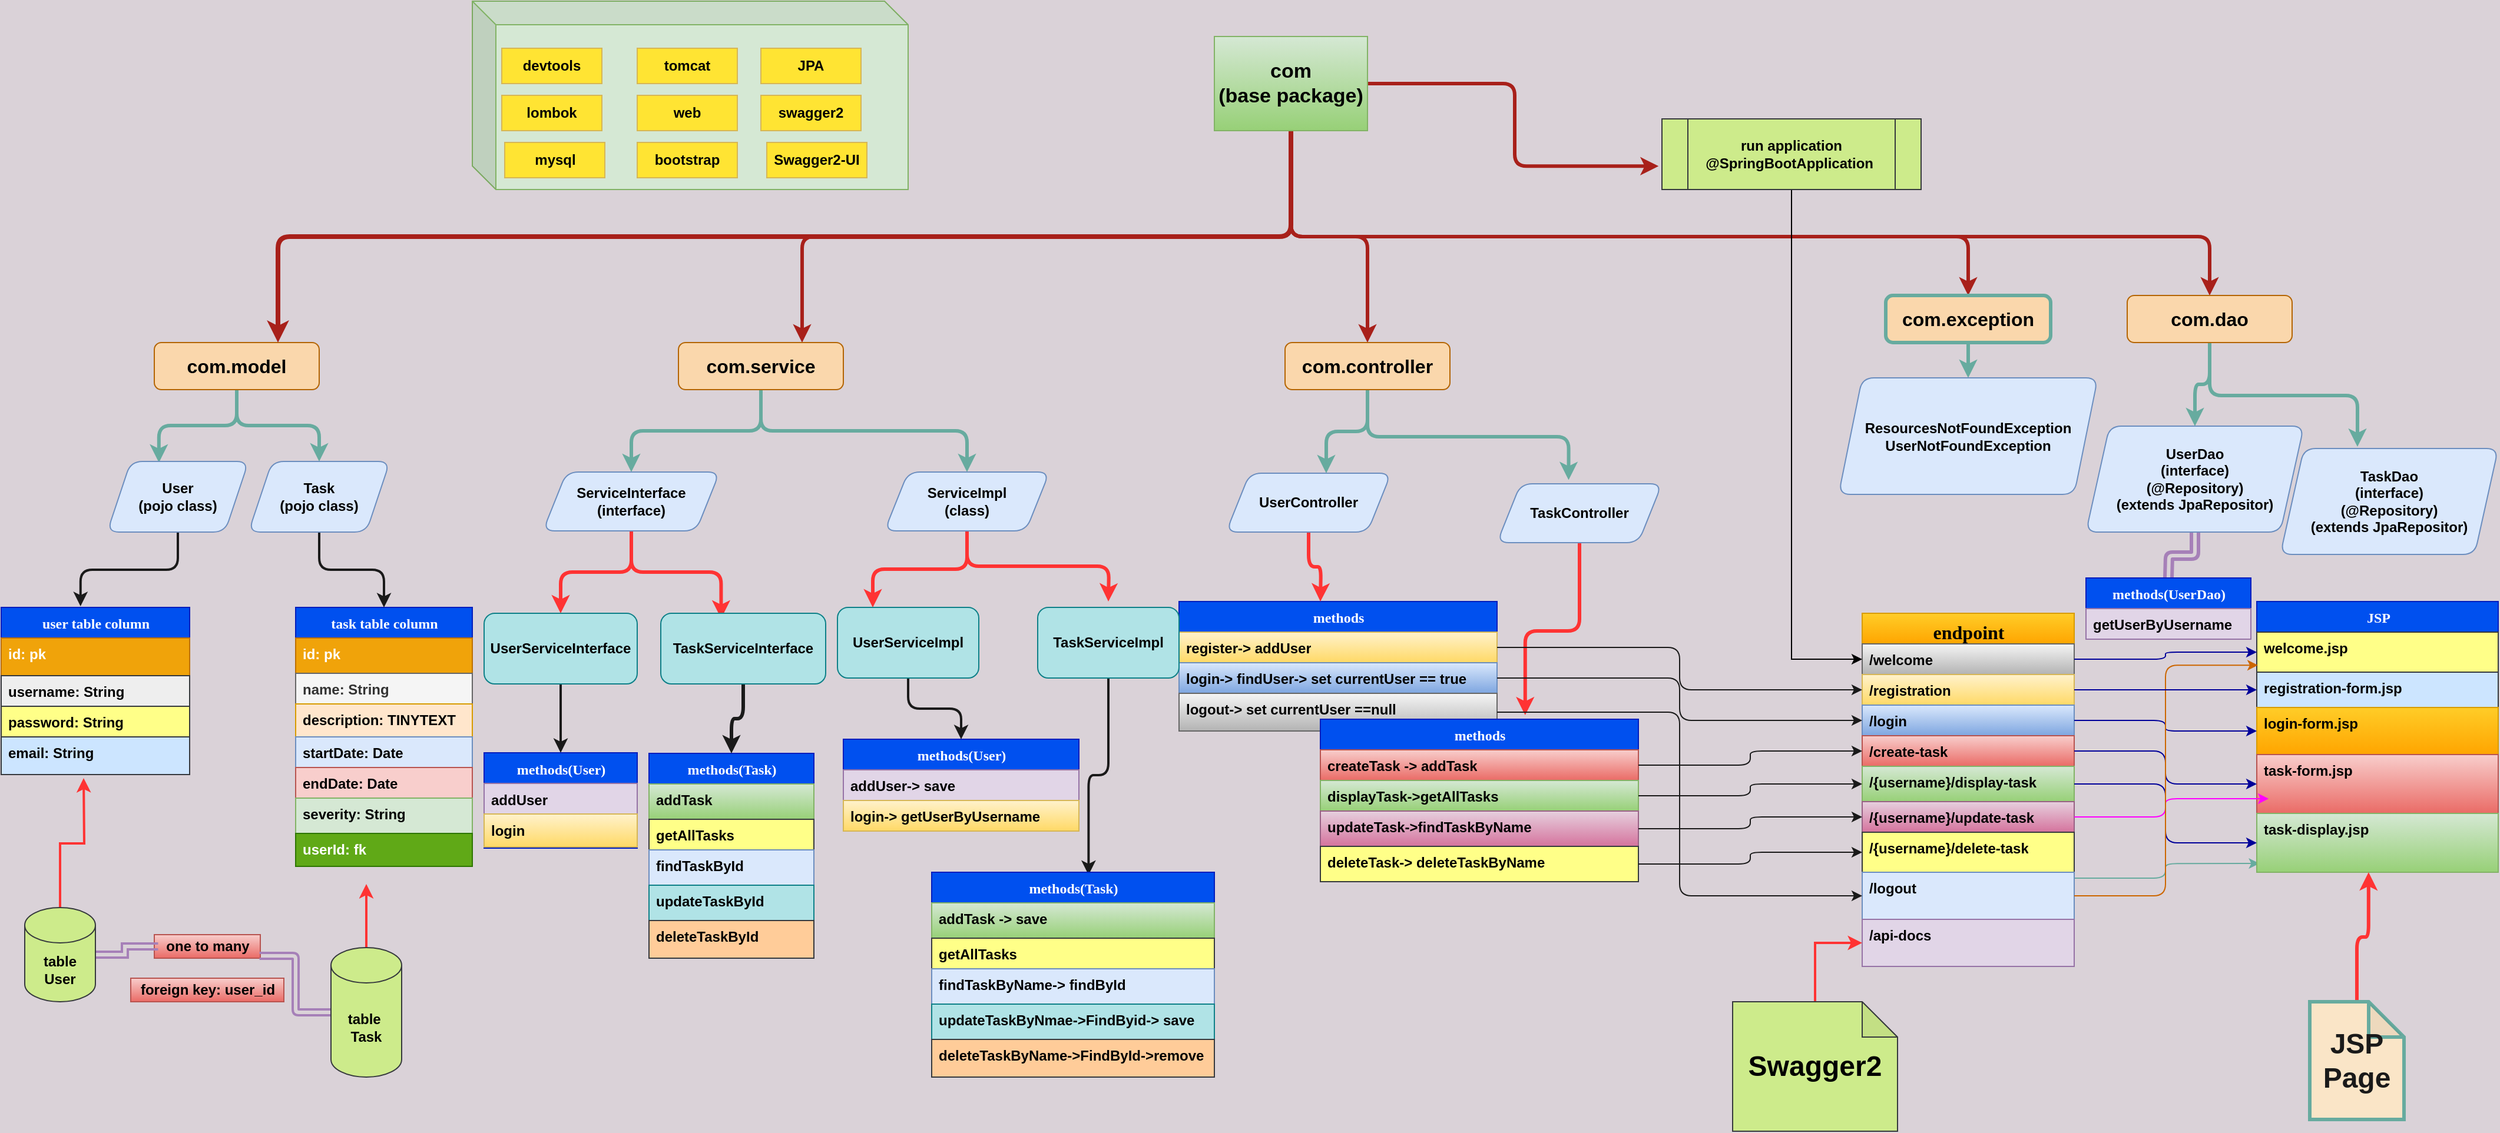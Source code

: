 <mxfile version="14.2.2" type="github">
  <diagram name="Page-1" id="9f46799a-70d6-7492-0946-bef42562c5a5">
    <mxGraphModel dx="2575" dy="1606" grid="1" gridSize="10" guides="1" tooltips="1" connect="1" arrows="1" fold="1" page="1" pageScale="1" pageWidth="1100" pageHeight="850" background="#DAD2D8" math="0" shadow="0">
      <root>
        <mxCell id="0" />
        <mxCell id="1" parent="0" />
        <mxCell id="4KCaEJAsy-zKywp0iypv-229" style="edgeStyle=orthogonalEdgeStyle;curved=0;rounded=1;sketch=0;orthogonalLoop=1;jettySize=auto;html=1;exitX=1;exitY=0.75;exitDx=0;exitDy=0;entryX=0.011;entryY=0.851;entryDx=0;entryDy=0;entryPerimeter=0;strokeWidth=1;fillColor=#FAE5C7;fontColor=#1A1A1A;strokeColor=#67AB9F;fontStyle=1" parent="1" source="78961159f06e98e8-30" target="4KCaEJAsy-zKywp0iypv-203" edge="1">
          <mxGeometry relative="1" as="geometry" />
        </mxCell>
        <mxCell id="78961159f06e98e8-30" value="&lt;font style=&quot;font-size: 16px&quot;&gt;endpoint&lt;/font&gt;" style="swimlane;html=1;fontStyle=1;align=center;verticalAlign=top;childLayout=stackLayout;horizontal=1;startSize=26;horizontalStack=0;resizeParent=1;resizeLast=0;collapsible=1;marginBottom=0;swimlaneFillColor=#ffffff;rounded=0;shadow=0;comic=0;labelBackgroundColor=none;strokeWidth=1;fillColor=#ffcd28;fontFamily=Verdana;fontSize=12;strokeColor=#d79b00;gradientColor=#ffa500;" parent="1" vertex="1">
          <mxGeometry x="1200" y="-90" width="180" height="300" as="geometry">
            <mxRectangle x="100" y="140" width="70" height="26" as="alternateBounds" />
          </mxGeometry>
        </mxCell>
        <mxCell id="78961159f06e98e8-32" value="/welcome" style="text;html=1;strokeColor=#666666;fillColor=#f5f5f5;align=left;verticalAlign=top;spacingLeft=4;spacingRight=4;whiteSpace=wrap;overflow=hidden;rotatable=0;points=[[0,0.5],[1,0.5]];portConstraint=eastwest;gradientColor=#b3b3b3;fontStyle=1" parent="78961159f06e98e8-30" vertex="1">
          <mxGeometry y="26" width="180" height="26" as="geometry" />
        </mxCell>
        <mxCell id="78961159f06e98e8-31" value="/registration" style="text;html=1;strokeColor=#d6b656;fillColor=#fff2cc;align=left;verticalAlign=top;spacingLeft=4;spacingRight=4;whiteSpace=wrap;overflow=hidden;rotatable=0;points=[[0,0.5],[1,0.5]];portConstraint=eastwest;gradientColor=#ffd966;fontStyle=1" parent="78961159f06e98e8-30" vertex="1">
          <mxGeometry y="52" width="180" height="26" as="geometry" />
        </mxCell>
        <mxCell id="78961159f06e98e8-33" value="/login" style="text;html=1;strokeColor=#6c8ebf;fillColor=#dae8fc;align=left;verticalAlign=top;spacingLeft=4;spacingRight=4;whiteSpace=wrap;overflow=hidden;rotatable=0;points=[[0,0.5],[1,0.5]];portConstraint=eastwest;gradientColor=#7ea6e0;fontStyle=1" parent="78961159f06e98e8-30" vertex="1">
          <mxGeometry y="78" width="180" height="26" as="geometry" />
        </mxCell>
        <mxCell id="78961159f06e98e8-34" value="/create-task" style="text;html=1;strokeColor=#b85450;fillColor=#f8cecc;align=left;verticalAlign=top;spacingLeft=4;spacingRight=4;whiteSpace=wrap;overflow=hidden;rotatable=0;points=[[0,0.5],[1,0.5]];portConstraint=eastwest;gradientColor=#ea6b66;fontStyle=1" parent="78961159f06e98e8-30" vertex="1">
          <mxGeometry y="104" width="180" height="26" as="geometry" />
        </mxCell>
        <mxCell id="78961159f06e98e8-36" value="/{username}/display-task" style="text;html=1;strokeColor=#82b366;fillColor=#d5e8d4;align=left;verticalAlign=top;spacingLeft=4;spacingRight=4;whiteSpace=wrap;overflow=hidden;rotatable=0;points=[[0,0.5],[1,0.5]];portConstraint=eastwest;gradientColor=#97d077;fontStyle=1" parent="78961159f06e98e8-30" vertex="1">
          <mxGeometry y="130" width="180" height="30" as="geometry" />
        </mxCell>
        <mxCell id="78961159f06e98e8-37" value="/{username}/update-task" style="text;html=1;strokeColor=#996185;fillColor=#e6d0de;align=left;verticalAlign=top;spacingLeft=4;spacingRight=4;whiteSpace=wrap;overflow=hidden;rotatable=0;points=[[0,0.5],[1,0.5]];portConstraint=eastwest;gradientColor=#d5739d;fontStyle=1" parent="78961159f06e98e8-30" vertex="1">
          <mxGeometry y="160" width="180" height="26" as="geometry" />
        </mxCell>
        <mxCell id="78961159f06e98e8-39" value="/{username}/delete-task" style="text;html=1;strokeColor=#36393d;fillColor=#ffff88;align=left;verticalAlign=top;spacingLeft=4;spacingRight=4;whiteSpace=wrap;overflow=hidden;rotatable=0;points=[[0,0.5],[1,0.5]];portConstraint=eastwest;fontStyle=1" parent="78961159f06e98e8-30" vertex="1">
          <mxGeometry y="186" width="180" height="34" as="geometry" />
        </mxCell>
        <mxCell id="4KCaEJAsy-zKywp0iypv-210" value="/logout" style="text;html=1;strokeColor=#6c8ebf;fillColor=#dae8fc;align=left;verticalAlign=top;spacingLeft=4;spacingRight=4;whiteSpace=wrap;overflow=hidden;rotatable=0;points=[[0,0.5],[1,0.5]];portConstraint=eastwest;fontStyle=1" parent="78961159f06e98e8-30" vertex="1">
          <mxGeometry y="220" width="180" height="40" as="geometry" />
        </mxCell>
        <mxCell id="xAUAGSdDY4ZzlaSWscVv-3" value="/api-docs" style="text;html=1;strokeColor=#9673a6;fillColor=#e1d5e7;align=left;verticalAlign=top;spacingLeft=4;spacingRight=4;whiteSpace=wrap;overflow=hidden;rotatable=0;points=[[0,0.5],[1,0.5]];portConstraint=eastwest;fontStyle=1" vertex="1" parent="78961159f06e98e8-30">
          <mxGeometry y="260" width="180" height="40" as="geometry" />
        </mxCell>
        <mxCell id="78961159f06e98e8-69" value="user table column" style="swimlane;html=1;fontStyle=1;align=center;verticalAlign=top;childLayout=stackLayout;horizontal=1;startSize=26;horizontalStack=0;resizeParent=1;resizeLast=0;collapsible=1;marginBottom=0;swimlaneFillColor=#ffffff;rounded=0;shadow=0;comic=0;labelBackgroundColor=none;strokeWidth=1;fillColor=#0050ef;fontFamily=Verdana;fontSize=12;strokeColor=#001DBC;fontColor=#ffffff;" parent="1" vertex="1">
          <mxGeometry x="-380" y="-95" width="160" height="142" as="geometry" />
        </mxCell>
        <mxCell id="xAUAGSdDY4ZzlaSWscVv-36" value="id: pk" style="text;html=1;strokeColor=#BD7000;fillColor=#f0a30a;align=left;verticalAlign=top;spacingLeft=4;spacingRight=4;whiteSpace=wrap;overflow=hidden;rotatable=0;points=[[0,0.5],[1,0.5]];portConstraint=eastwest;fontStyle=1;fontColor=#ffffff;" vertex="1" parent="78961159f06e98e8-69">
          <mxGeometry y="26" width="160" height="32" as="geometry" />
        </mxCell>
        <mxCell id="78961159f06e98e8-70" value="username: String" style="text;html=1;strokeColor=#36393d;fillColor=#eeeeee;align=left;verticalAlign=top;spacingLeft=4;spacingRight=4;whiteSpace=wrap;overflow=hidden;rotatable=0;points=[[0,0.5],[1,0.5]];portConstraint=eastwest;fontStyle=1" parent="78961159f06e98e8-69" vertex="1">
          <mxGeometry y="58" width="160" height="26" as="geometry" />
        </mxCell>
        <mxCell id="78961159f06e98e8-71" value="password: String" style="text;html=1;strokeColor=#36393d;fillColor=#ffff88;align=left;verticalAlign=top;spacingLeft=4;spacingRight=4;whiteSpace=wrap;overflow=hidden;rotatable=0;points=[[0,0.5],[1,0.5]];portConstraint=eastwest;fontStyle=1" parent="78961159f06e98e8-69" vertex="1">
          <mxGeometry y="84" width="160" height="26" as="geometry" />
        </mxCell>
        <mxCell id="78961159f06e98e8-72" value="email: String" style="text;html=1;strokeColor=#36393d;fillColor=#cce5ff;align=left;verticalAlign=top;spacingLeft=4;spacingRight=4;whiteSpace=wrap;overflow=hidden;rotatable=0;points=[[0,0.5],[1,0.5]];portConstraint=eastwest;fontStyle=1" parent="78961159f06e98e8-69" vertex="1">
          <mxGeometry y="110" width="160" height="32" as="geometry" />
        </mxCell>
        <mxCell id="78961159f06e98e8-82" value="task table column" style="swimlane;html=1;fontStyle=1;align=center;verticalAlign=top;childLayout=stackLayout;horizontal=1;startSize=26;horizontalStack=0;resizeParent=1;resizeLast=0;collapsible=1;marginBottom=0;swimlaneFillColor=#ffffff;rounded=0;shadow=0;comic=0;labelBackgroundColor=none;strokeWidth=1;fillColor=#0050ef;fontFamily=Verdana;fontSize=12;strokeColor=#001DBC;fontColor=#ffffff;" parent="1" vertex="1">
          <mxGeometry x="-130" y="-95" width="150" height="220" as="geometry" />
        </mxCell>
        <mxCell id="xAUAGSdDY4ZzlaSWscVv-37" value="id: pk" style="text;html=1;strokeColor=#BD7000;fillColor=#f0a30a;align=left;verticalAlign=top;spacingLeft=4;spacingRight=4;whiteSpace=wrap;overflow=hidden;rotatable=0;points=[[0,0.5],[1,0.5]];portConstraint=eastwest;fontStyle=1;fontColor=#ffffff;" vertex="1" parent="78961159f06e98e8-82">
          <mxGeometry y="26" width="150" height="30" as="geometry" />
        </mxCell>
        <mxCell id="78961159f06e98e8-83" value="name: String" style="text;html=1;strokeColor=#666666;fillColor=#f5f5f5;align=left;verticalAlign=top;spacingLeft=4;spacingRight=4;whiteSpace=wrap;overflow=hidden;rotatable=0;points=[[0,0.5],[1,0.5]];portConstraint=eastwest;fontColor=#333333;fontStyle=1" parent="78961159f06e98e8-82" vertex="1">
          <mxGeometry y="56" width="150" height="26" as="geometry" />
        </mxCell>
        <mxCell id="78961159f06e98e8-84" value="description: TINYTEXT" style="text;html=1;strokeColor=#d79b00;fillColor=#ffe6cc;align=left;verticalAlign=top;spacingLeft=4;spacingRight=4;whiteSpace=wrap;overflow=hidden;rotatable=0;points=[[0,0.5],[1,0.5]];portConstraint=eastwest;fontStyle=1" parent="78961159f06e98e8-82" vertex="1">
          <mxGeometry y="82" width="150" height="28" as="geometry" />
        </mxCell>
        <mxCell id="78961159f06e98e8-85" value="startDate: Date" style="text;html=1;strokeColor=#6c8ebf;fillColor=#dae8fc;align=left;verticalAlign=top;spacingLeft=4;spacingRight=4;whiteSpace=wrap;overflow=hidden;rotatable=0;points=[[0,0.5],[1,0.5]];portConstraint=eastwest;fontStyle=1" parent="78961159f06e98e8-82" vertex="1">
          <mxGeometry y="110" width="150" height="26" as="geometry" />
        </mxCell>
        <mxCell id="78961159f06e98e8-86" value="endDate: Date" style="text;html=1;strokeColor=#b85450;fillColor=#f8cecc;align=left;verticalAlign=top;spacingLeft=4;spacingRight=4;whiteSpace=wrap;overflow=hidden;rotatable=0;points=[[0,0.5],[1,0.5]];portConstraint=eastwest;fontStyle=1" parent="78961159f06e98e8-82" vertex="1">
          <mxGeometry y="136" width="150" height="26" as="geometry" />
        </mxCell>
        <mxCell id="78961159f06e98e8-88" value="severity: String" style="text;html=1;strokeColor=#82b366;fillColor=#d5e8d4;align=left;verticalAlign=top;spacingLeft=4;spacingRight=4;whiteSpace=wrap;overflow=hidden;rotatable=0;points=[[0,0.5],[1,0.5]];portConstraint=eastwest;fontStyle=1" parent="78961159f06e98e8-82" vertex="1">
          <mxGeometry y="162" width="150" height="30" as="geometry" />
        </mxCell>
        <mxCell id="xAUAGSdDY4ZzlaSWscVv-25" value="userId: fk" style="text;html=1;strokeColor=#2D7600;fillColor=#60a917;align=left;verticalAlign=top;spacingLeft=4;spacingRight=4;whiteSpace=wrap;overflow=hidden;rotatable=0;points=[[0,0.5],[1,0.5]];portConstraint=eastwest;fontStyle=1;fontColor=#ffffff;" vertex="1" parent="78961159f06e98e8-82">
          <mxGeometry y="192" width="150" height="28" as="geometry" />
        </mxCell>
        <mxCell id="4KCaEJAsy-zKywp0iypv-30" value="" style="edgeStyle=orthogonalEdgeStyle;curved=0;rounded=1;sketch=0;orthogonalLoop=1;jettySize=auto;html=1;fillColor=#FAE5C7;fontColor=#143642;fontStyle=1;strokeWidth=3;strokeColor=#67AB9F;" parent="1" source="4KCaEJAsy-zKywp0iypv-5" target="4KCaEJAsy-zKywp0iypv-29" edge="1">
          <mxGeometry relative="1" as="geometry" />
        </mxCell>
        <mxCell id="4KCaEJAsy-zKywp0iypv-43" style="edgeStyle=orthogonalEdgeStyle;curved=0;rounded=1;sketch=0;orthogonalLoop=1;jettySize=auto;html=1;exitX=0.5;exitY=1;exitDx=0;exitDy=0;entryX=0.366;entryY=0.016;entryDx=0;entryDy=0;entryPerimeter=0;fillColor=#FAE5C7;fontColor=#143642;fontStyle=1;strokeColor=#67AB9F;strokeWidth=3;" parent="1" source="4KCaEJAsy-zKywp0iypv-5" target="4KCaEJAsy-zKywp0iypv-31" edge="1">
          <mxGeometry relative="1" as="geometry" />
        </mxCell>
        <mxCell id="4KCaEJAsy-zKywp0iypv-5" value="&lt;span style=&quot;font-size: 16px;&quot;&gt;com.model&lt;/span&gt;" style="rounded=1;whiteSpace=wrap;html=1;sketch=0;strokeColor=#b46504;fillColor=#fad7ac;fontStyle=1;fontSize=16;" parent="1" vertex="1">
          <mxGeometry x="-250" y="-320" width="140" height="40" as="geometry" />
        </mxCell>
        <mxCell id="4KCaEJAsy-zKywp0iypv-24" value="" style="edgeStyle=orthogonalEdgeStyle;curved=0;rounded=1;sketch=0;orthogonalLoop=1;jettySize=auto;html=1;strokeColor=#A8201A;fillColor=#FAE5C7;fontColor=#143642;entryX=-0.013;entryY=0.669;entryDx=0;entryDy=0;entryPerimeter=0;fontStyle=1;strokeWidth=3;" parent="1" source="4KCaEJAsy-zKywp0iypv-7" target="4KCaEJAsy-zKywp0iypv-45" edge="1">
          <mxGeometry relative="1" as="geometry">
            <mxPoint x="895" y="-447.5" as="targetPoint" />
          </mxGeometry>
        </mxCell>
        <mxCell id="4KCaEJAsy-zKywp0iypv-53" style="edgeStyle=orthogonalEdgeStyle;curved=0;rounded=1;sketch=0;orthogonalLoop=1;jettySize=auto;html=1;exitX=0.5;exitY=1;exitDx=0;exitDy=0;entryX=0.75;entryY=0;entryDx=0;entryDy=0;strokeColor=#A8201A;fillColor=#FAE5C7;fontColor=#143642;fontStyle=1;strokeWidth=4;" parent="1" source="4KCaEJAsy-zKywp0iypv-7" target="4KCaEJAsy-zKywp0iypv-5" edge="1">
          <mxGeometry relative="1" as="geometry" />
        </mxCell>
        <mxCell id="4KCaEJAsy-zKywp0iypv-54" style="edgeStyle=orthogonalEdgeStyle;curved=0;rounded=1;sketch=0;orthogonalLoop=1;jettySize=auto;html=1;exitX=0.5;exitY=1;exitDx=0;exitDy=0;entryX=0.75;entryY=0;entryDx=0;entryDy=0;strokeColor=#A8201A;fillColor=#FAE5C7;fontColor=#143642;fontStyle=1;strokeWidth=3;" parent="1" source="4KCaEJAsy-zKywp0iypv-7" target="4KCaEJAsy-zKywp0iypv-18" edge="1">
          <mxGeometry relative="1" as="geometry" />
        </mxCell>
        <mxCell id="4KCaEJAsy-zKywp0iypv-55" style="edgeStyle=orthogonalEdgeStyle;curved=0;rounded=1;sketch=0;orthogonalLoop=1;jettySize=auto;html=1;exitX=0.5;exitY=1;exitDx=0;exitDy=0;entryX=0.5;entryY=0;entryDx=0;entryDy=0;strokeColor=#A8201A;fillColor=#FAE5C7;fontColor=#143642;fontStyle=1;strokeWidth=3;" parent="1" source="4KCaEJAsy-zKywp0iypv-7" target="4KCaEJAsy-zKywp0iypv-19" edge="1">
          <mxGeometry relative="1" as="geometry" />
        </mxCell>
        <mxCell id="4KCaEJAsy-zKywp0iypv-56" style="edgeStyle=orthogonalEdgeStyle;curved=0;rounded=1;sketch=0;orthogonalLoop=1;jettySize=auto;html=1;exitX=0.5;exitY=1;exitDx=0;exitDy=0;entryX=0.5;entryY=0;entryDx=0;entryDy=0;strokeColor=#A8201A;fillColor=#FAE5C7;fontColor=#143642;fontStyle=1;strokeWidth=3;" parent="1" source="4KCaEJAsy-zKywp0iypv-7" target="4KCaEJAsy-zKywp0iypv-21" edge="1">
          <mxGeometry relative="1" as="geometry">
            <Array as="points">
              <mxPoint x="715" y="-410" />
              <mxPoint x="1290" y="-410" />
            </Array>
          </mxGeometry>
        </mxCell>
        <mxCell id="4KCaEJAsy-zKywp0iypv-57" style="edgeStyle=orthogonalEdgeStyle;curved=0;rounded=1;sketch=0;orthogonalLoop=1;jettySize=auto;html=1;exitX=0.5;exitY=1;exitDx=0;exitDy=0;entryX=0.5;entryY=0;entryDx=0;entryDy=0;strokeColor=#A8201A;fillColor=#FAE5C7;fontColor=#143642;fontStyle=1;strokeWidth=3;" parent="1" source="4KCaEJAsy-zKywp0iypv-7" target="4KCaEJAsy-zKywp0iypv-20" edge="1">
          <mxGeometry relative="1" as="geometry">
            <Array as="points">
              <mxPoint x="715" y="-410" />
              <mxPoint x="1495" y="-410" />
            </Array>
          </mxGeometry>
        </mxCell>
        <mxCell id="4KCaEJAsy-zKywp0iypv-7" value="&lt;span&gt;&lt;font style=&quot;font-size: 17px&quot;&gt;com&lt;br&gt;(base package)&lt;br&gt;&lt;/font&gt;&lt;/span&gt;" style="whiteSpace=wrap;html=1;rounded=0;sketch=0;strokeColor=#82b366;fillColor=#d5e8d4;gradientColor=#97d077;fontStyle=1" parent="1" vertex="1">
          <mxGeometry x="650" y="-580" width="130" height="80" as="geometry" />
        </mxCell>
        <mxCell id="xAUAGSdDY4ZzlaSWscVv-39" value="" style="edgeStyle=orthogonalEdgeStyle;shape=link;curved=1;orthogonalLoop=1;jettySize=auto;html=1;strokeColor=#A680B8;strokeWidth=3;fontSize=16;" edge="1" parent="1" source="4KCaEJAsy-zKywp0iypv-16">
          <mxGeometry relative="1" as="geometry">
            <mxPoint x="1460" y="-120" as="targetPoint" />
          </mxGeometry>
        </mxCell>
        <mxCell id="4KCaEJAsy-zKywp0iypv-16" value="&lt;span&gt;UserDao&lt;br&gt;(interface)&lt;br&gt;&lt;/span&gt;&lt;span&gt;(@Repository)&lt;/span&gt;&lt;br&gt;&lt;span&gt;(&lt;/span&gt;&lt;span&gt;&lt;span&gt;extends JpaRepositor)&lt;/span&gt;&lt;/span&gt;" style="shape=parallelogram;perimeter=parallelogramPerimeter;whiteSpace=wrap;html=1;fixedSize=1;rounded=1;strokeColor=#6c8ebf;fillColor=#dae8fc;sketch=0;fontStyle=1" parent="1" vertex="1">
          <mxGeometry x="1390" y="-249" width="185" height="90" as="geometry" />
        </mxCell>
        <mxCell id="4KCaEJAsy-zKywp0iypv-26" value="" style="edgeStyle=orthogonalEdgeStyle;curved=0;rounded=1;sketch=0;orthogonalLoop=1;jettySize=auto;html=1;fillColor=#FAE5C7;fontColor=#143642;fontStyle=1;strokeColor=#67AB9F;strokeWidth=3;" parent="1" source="4KCaEJAsy-zKywp0iypv-18" target="4KCaEJAsy-zKywp0iypv-25" edge="1">
          <mxGeometry relative="1" as="geometry" />
        </mxCell>
        <mxCell id="4KCaEJAsy-zKywp0iypv-150" style="edgeStyle=orthogonalEdgeStyle;curved=0;rounded=1;sketch=0;orthogonalLoop=1;jettySize=auto;html=1;exitX=0.5;exitY=1;exitDx=0;exitDy=0;fillColor=#FAE5C7;fontColor=#143642;fontStyle=1;strokeColor=#67AB9F;strokeWidth=3;" parent="1" source="4KCaEJAsy-zKywp0iypv-18" target="4KCaEJAsy-zKywp0iypv-27" edge="1">
          <mxGeometry relative="1" as="geometry" />
        </mxCell>
        <mxCell id="4KCaEJAsy-zKywp0iypv-18" value="&lt;span style=&quot;font-size: 16px;&quot;&gt;com.service&lt;br style=&quot;font-size: 16px;&quot;&gt;&lt;/span&gt;" style="rounded=1;whiteSpace=wrap;html=1;sketch=0;strokeColor=#b46504;fillColor=#fad7ac;fontStyle=1;fontSize=16;" parent="1" vertex="1">
          <mxGeometry x="195" y="-320" width="140" height="40" as="geometry" />
        </mxCell>
        <mxCell id="4KCaEJAsy-zKywp0iypv-178" style="edgeStyle=orthogonalEdgeStyle;curved=0;rounded=1;sketch=0;orthogonalLoop=1;jettySize=auto;html=1;exitX=0.5;exitY=1;exitDx=0;exitDy=0;entryX=0.607;entryY=0;entryDx=0;entryDy=0;entryPerimeter=0;strokeWidth=3;fillColor=#FAE5C7;fontColor=#1A1A1A;strokeColor=#67AB9F;fontStyle=1" parent="1" source="4KCaEJAsy-zKywp0iypv-19" target="4KCaEJAsy-zKywp0iypv-177" edge="1">
          <mxGeometry relative="1" as="geometry" />
        </mxCell>
        <mxCell id="4KCaEJAsy-zKywp0iypv-179" style="edgeStyle=orthogonalEdgeStyle;curved=0;rounded=1;sketch=0;orthogonalLoop=1;jettySize=auto;html=1;exitX=0.5;exitY=1;exitDx=0;exitDy=0;entryX=0.434;entryY=-0.064;entryDx=0;entryDy=0;entryPerimeter=0;strokeWidth=3;fillColor=#FAE5C7;fontColor=#1A1A1A;strokeColor=#67AB9F;fontStyle=1" parent="1" source="4KCaEJAsy-zKywp0iypv-19" target="4KCaEJAsy-zKywp0iypv-176" edge="1">
          <mxGeometry relative="1" as="geometry" />
        </mxCell>
        <mxCell id="4KCaEJAsy-zKywp0iypv-19" value="&lt;span style=&quot;font-size: 16px;&quot;&gt;com.controller&lt;br style=&quot;font-size: 16px;&quot;&gt;&lt;/span&gt;" style="rounded=1;whiteSpace=wrap;html=1;sketch=0;strokeColor=#b46504;fillColor=#fad7ac;fontStyle=1;fontSize=16;" parent="1" vertex="1">
          <mxGeometry x="710" y="-320" width="140" height="40" as="geometry" />
        </mxCell>
        <mxCell id="4KCaEJAsy-zKywp0iypv-22" style="edgeStyle=orthogonalEdgeStyle;curved=0;rounded=1;sketch=0;orthogonalLoop=1;jettySize=auto;html=1;exitX=0.5;exitY=1;exitDx=0;exitDy=0;entryX=0.5;entryY=0;entryDx=0;entryDy=0;fillColor=#FAE5C7;fontColor=#143642;fontStyle=1;strokeColor=#67AB9F;strokeWidth=3;" parent="1" source="4KCaEJAsy-zKywp0iypv-20" target="4KCaEJAsy-zKywp0iypv-16" edge="1">
          <mxGeometry relative="1" as="geometry" />
        </mxCell>
        <mxCell id="4KCaEJAsy-zKywp0iypv-122" style="edgeStyle=orthogonalEdgeStyle;curved=0;rounded=1;sketch=0;orthogonalLoop=1;jettySize=auto;html=1;exitX=0.5;exitY=1;exitDx=0;exitDy=0;entryX=0.354;entryY=-0.016;entryDx=0;entryDy=0;entryPerimeter=0;fillColor=#FAE5C7;fontColor=#143642;fontStyle=1;strokeColor=#67AB9F;strokeWidth=3;" parent="1" source="4KCaEJAsy-zKywp0iypv-20" target="4KCaEJAsy-zKywp0iypv-120" edge="1">
          <mxGeometry relative="1" as="geometry" />
        </mxCell>
        <mxCell id="4KCaEJAsy-zKywp0iypv-20" value="&lt;span style=&quot;font-size: 16px;&quot;&gt;com.dao&lt;/span&gt;" style="rounded=1;whiteSpace=wrap;html=1;sketch=0;strokeColor=#b46504;fillColor=#fad7ac;fontStyle=1;fontSize=16;" parent="1" vertex="1">
          <mxGeometry x="1425" y="-360" width="140" height="40" as="geometry" />
        </mxCell>
        <mxCell id="4KCaEJAsy-zKywp0iypv-62" style="edgeStyle=orthogonalEdgeStyle;curved=0;rounded=1;sketch=0;orthogonalLoop=1;jettySize=auto;html=1;exitX=0.5;exitY=1;exitDx=0;exitDy=0;fillColor=#FAE5C7;fontColor=#143642;fontStyle=1;strokeColor=#67AB9F;strokeWidth=3;" parent="1" source="4KCaEJAsy-zKywp0iypv-21" target="4KCaEJAsy-zKywp0iypv-42" edge="1">
          <mxGeometry relative="1" as="geometry" />
        </mxCell>
        <mxCell id="4KCaEJAsy-zKywp0iypv-21" value="&lt;span style=&quot;font-size: 16px;&quot;&gt;com.exception&lt;br style=&quot;font-size: 16px;&quot;&gt;&lt;/span&gt;" style="rounded=1;whiteSpace=wrap;html=1;sketch=0;fillColor=#fad7ac;fontStyle=1;strokeColor=#67AB9F;strokeWidth=3;fontSize=16;" parent="1" vertex="1">
          <mxGeometry x="1220" y="-360" width="140" height="40" as="geometry" />
        </mxCell>
        <mxCell id="4KCaEJAsy-zKywp0iypv-124" style="edgeStyle=orthogonalEdgeStyle;curved=0;rounded=1;sketch=0;orthogonalLoop=1;jettySize=auto;html=1;exitX=0.5;exitY=1;exitDx=0;exitDy=0;entryX=0.5;entryY=0;entryDx=0;entryDy=0;fillColor=#FAE5C7;fontColor=#143642;fontStyle=1;strokeWidth=3;strokeColor=#FF3333;" parent="1" source="4KCaEJAsy-zKywp0iypv-25" target="4KCaEJAsy-zKywp0iypv-118" edge="1">
          <mxGeometry relative="1" as="geometry" />
        </mxCell>
        <mxCell id="4KCaEJAsy-zKywp0iypv-125" style="edgeStyle=orthogonalEdgeStyle;curved=0;rounded=1;sketch=0;orthogonalLoop=1;jettySize=auto;html=1;entryX=0.366;entryY=0.074;entryDx=0;entryDy=0;entryPerimeter=0;fillColor=#FAE5C7;fontColor=#143642;fontStyle=1;strokeWidth=3;strokeColor=#FF3333;" parent="1" source="4KCaEJAsy-zKywp0iypv-25" target="4KCaEJAsy-zKywp0iypv-123" edge="1">
          <mxGeometry relative="1" as="geometry" />
        </mxCell>
        <mxCell id="4KCaEJAsy-zKywp0iypv-25" value="&lt;span&gt;ServiceInterface&lt;br&gt;(interface)&lt;/span&gt;" style="shape=parallelogram;perimeter=parallelogramPerimeter;whiteSpace=wrap;html=1;fixedSize=1;rounded=1;strokeColor=#6c8ebf;fillColor=#dae8fc;sketch=0;fontStyle=1" parent="1" vertex="1">
          <mxGeometry x="80" y="-210" width="150" height="50" as="geometry" />
        </mxCell>
        <mxCell id="4KCaEJAsy-zKywp0iypv-130" style="edgeStyle=orthogonalEdgeStyle;curved=0;rounded=1;sketch=0;orthogonalLoop=1;jettySize=auto;html=1;exitX=0.5;exitY=1;exitDx=0;exitDy=0;fillColor=#FAE5C7;fontColor=#143642;fontStyle=1;strokeWidth=3;strokeColor=#FF3333;" parent="1" source="4KCaEJAsy-zKywp0iypv-27" edge="1">
          <mxGeometry relative="1" as="geometry">
            <mxPoint x="560" y="-100" as="targetPoint" />
          </mxGeometry>
        </mxCell>
        <mxCell id="4KCaEJAsy-zKywp0iypv-132" style="edgeStyle=orthogonalEdgeStyle;curved=0;rounded=1;sketch=0;orthogonalLoop=1;jettySize=auto;html=1;exitX=0.5;exitY=1;exitDx=0;exitDy=0;entryX=0.25;entryY=0;entryDx=0;entryDy=0;fillColor=#FAE5C7;fontColor=#143642;fontStyle=1;strokeColor=#FF3333;strokeWidth=3;" parent="1" source="4KCaEJAsy-zKywp0iypv-27" target="4KCaEJAsy-zKywp0iypv-128" edge="1">
          <mxGeometry relative="1" as="geometry" />
        </mxCell>
        <mxCell id="4KCaEJAsy-zKywp0iypv-27" value="&lt;span&gt;ServiceImpl&lt;br&gt;(class)&lt;/span&gt;" style="shape=parallelogram;perimeter=parallelogramPerimeter;whiteSpace=wrap;html=1;fixedSize=1;rounded=1;strokeColor=#6c8ebf;fillColor=#dae8fc;sketch=0;fontStyle=1" parent="1" vertex="1">
          <mxGeometry x="370" y="-210" width="140" height="50" as="geometry" />
        </mxCell>
        <mxCell id="4KCaEJAsy-zKywp0iypv-100" style="edgeStyle=orthogonalEdgeStyle;curved=0;rounded=1;sketch=0;orthogonalLoop=1;jettySize=auto;html=1;exitX=0.5;exitY=1;exitDx=0;exitDy=0;strokeColor=#1A1A1A;fillColor=#FAE5C7;fontColor=#143642;fontStyle=1;strokeWidth=2;" parent="1" source="4KCaEJAsy-zKywp0iypv-29" target="78961159f06e98e8-82" edge="1">
          <mxGeometry relative="1" as="geometry" />
        </mxCell>
        <mxCell id="4KCaEJAsy-zKywp0iypv-29" value="&lt;span&gt;Task&lt;br&gt;(pojo class)&lt;/span&gt;" style="shape=parallelogram;perimeter=parallelogramPerimeter;whiteSpace=wrap;html=1;fixedSize=1;rounded=1;strokeColor=#6c8ebf;fillColor=#dae8fc;sketch=0;fontStyle=1" parent="1" vertex="1">
          <mxGeometry x="-170" y="-219" width="120" height="60" as="geometry" />
        </mxCell>
        <mxCell id="4KCaEJAsy-zKywp0iypv-98" style="edgeStyle=orthogonalEdgeStyle;curved=0;rounded=1;sketch=0;orthogonalLoop=1;jettySize=auto;html=1;exitX=0.5;exitY=1;exitDx=0;exitDy=0;entryX=0.421;entryY=-0.007;entryDx=0;entryDy=0;entryPerimeter=0;fillColor=#FAE5C7;fontColor=#143642;strokeColor=#1A1A1A;fontStyle=1;strokeWidth=2;" parent="1" source="4KCaEJAsy-zKywp0iypv-31" target="78961159f06e98e8-69" edge="1">
          <mxGeometry relative="1" as="geometry" />
        </mxCell>
        <mxCell id="4KCaEJAsy-zKywp0iypv-31" value="&lt;span&gt;User&lt;br&gt;(pojo class)&lt;/span&gt;" style="shape=parallelogram;perimeter=parallelogramPerimeter;whiteSpace=wrap;html=1;fixedSize=1;rounded=1;strokeColor=#6c8ebf;fillColor=#dae8fc;sketch=0;fontStyle=1" parent="1" vertex="1">
          <mxGeometry x="-290" y="-219" width="120" height="60" as="geometry" />
        </mxCell>
        <mxCell id="4KCaEJAsy-zKywp0iypv-38" value="one to many" style="text;html=1;align=center;verticalAlign=middle;resizable=0;points=[];autosize=1;fillColor=#f8cecc;gradientColor=#ea6b66;strokeColor=#b85450;fontStyle=1" parent="1" vertex="1">
          <mxGeometry x="-250" y="183" width="90" height="20" as="geometry" />
        </mxCell>
        <mxCell id="4KCaEJAsy-zKywp0iypv-42" value="&lt;span&gt;ResourcesNotFoundException&lt;br&gt;UserNotFoundException&lt;/span&gt;" style="shape=parallelogram;perimeter=parallelogramPerimeter;whiteSpace=wrap;html=1;fixedSize=1;rounded=1;strokeColor=#6c8ebf;fillColor=#dae8fc;sketch=0;fontStyle=1" parent="1" vertex="1">
          <mxGeometry x="1180" y="-290" width="220" height="99" as="geometry" />
        </mxCell>
        <mxCell id="xAUAGSdDY4ZzlaSWscVv-1" style="edgeStyle=orthogonalEdgeStyle;rounded=0;orthogonalLoop=1;jettySize=auto;html=1;exitX=0.5;exitY=1;exitDx=0;exitDy=0;entryX=0;entryY=0.5;entryDx=0;entryDy=0;fontStyle=1" edge="1" parent="1" source="4KCaEJAsy-zKywp0iypv-45" target="78961159f06e98e8-32">
          <mxGeometry relative="1" as="geometry" />
        </mxCell>
        <mxCell id="4KCaEJAsy-zKywp0iypv-45" value="&lt;span&gt;run application&lt;/span&gt;&lt;br&gt;&lt;span&gt;&lt;span&gt;@SpringBootApplication&lt;/span&gt;&lt;/span&gt;&lt;span&gt;&amp;nbsp;&lt;/span&gt;" style="shape=process;whiteSpace=wrap;html=1;backgroundOutline=1;rounded=0;sketch=0;strokeColor=#36393d;fillColor=#cdeb8b;fontStyle=1" parent="1" vertex="1">
          <mxGeometry x="1030" y="-510" width="220" height="60" as="geometry" />
        </mxCell>
        <mxCell id="xAUAGSdDY4ZzlaSWscVv-4" style="edgeStyle=orthogonalEdgeStyle;rounded=0;orthogonalLoop=1;jettySize=auto;html=1;exitX=0.5;exitY=0;exitDx=0;exitDy=0;exitPerimeter=0;strokeWidth=2;strokeColor=#FF3333;fontStyle=1" edge="1" parent="1" source="4KCaEJAsy-zKywp0iypv-47" target="xAUAGSdDY4ZzlaSWscVv-3">
          <mxGeometry relative="1" as="geometry" />
        </mxCell>
        <mxCell id="4KCaEJAsy-zKywp0iypv-47" value="&lt;h1&gt;&lt;span&gt;Swagger2&lt;/span&gt;&lt;/h1&gt;" style="shape=note;whiteSpace=wrap;html=1;backgroundOutline=1;darkOpacity=0.05;rounded=0;sketch=0;strokeColor=#36393d;fillColor=#cdeb8b;fontStyle=1" parent="1" vertex="1">
          <mxGeometry x="1090" y="240" width="140" height="110" as="geometry" />
        </mxCell>
        <mxCell id="4KCaEJAsy-zKywp0iypv-63" value="methods(Task)" style="swimlane;html=1;fontStyle=1;align=center;verticalAlign=top;childLayout=stackLayout;horizontal=1;startSize=26;horizontalStack=0;resizeParent=1;resizeLast=0;collapsible=1;marginBottom=0;swimlaneFillColor=#ffffff;rounded=0;shadow=0;comic=0;labelBackgroundColor=none;strokeWidth=1;fillColor=#0050ef;fontFamily=Verdana;fontSize=12;strokeColor=#001DBC;fontColor=#ffffff;" parent="1" vertex="1">
          <mxGeometry x="170" y="29" width="140" height="174" as="geometry">
            <mxRectangle x="100" y="140" width="70" height="26" as="alternateBounds" />
          </mxGeometry>
        </mxCell>
        <mxCell id="4KCaEJAsy-zKywp0iypv-68" value="&lt;span&gt;addTask&lt;/span&gt;" style="text;html=1;strokeColor=#82b366;fillColor=#d5e8d4;align=left;verticalAlign=top;spacingLeft=4;spacingRight=4;whiteSpace=wrap;overflow=hidden;rotatable=0;points=[[0,0.5],[1,0.5]];portConstraint=eastwest;gradientColor=#97d077;fontStyle=1" parent="4KCaEJAsy-zKywp0iypv-63" vertex="1">
          <mxGeometry y="26" width="140" height="30" as="geometry" />
        </mxCell>
        <mxCell id="4KCaEJAsy-zKywp0iypv-70" value="getAllTasks" style="text;html=1;strokeColor=#36393d;fillColor=#ffff88;align=left;verticalAlign=top;spacingLeft=4;spacingRight=4;whiteSpace=wrap;overflow=hidden;rotatable=0;points=[[0,0.5],[1,0.5]];portConstraint=eastwest;fontStyle=1" parent="4KCaEJAsy-zKywp0iypv-63" vertex="1">
          <mxGeometry y="56" width="140" height="26" as="geometry" />
        </mxCell>
        <mxCell id="4KCaEJAsy-zKywp0iypv-71" value="findTaskById" style="text;html=1;strokeColor=#6c8ebf;fillColor=#dae8fc;align=left;verticalAlign=top;spacingLeft=4;spacingRight=4;whiteSpace=wrap;overflow=hidden;rotatable=0;points=[[0,0.5],[1,0.5]];portConstraint=eastwest;fontStyle=1" parent="4KCaEJAsy-zKywp0iypv-63" vertex="1">
          <mxGeometry y="82" width="140" height="30" as="geometry" />
        </mxCell>
        <mxCell id="4KCaEJAsy-zKywp0iypv-117" value="updateTaskById" style="text;html=1;strokeColor=#0e8088;fillColor=#b0e3e6;align=left;verticalAlign=top;spacingLeft=4;spacingRight=4;whiteSpace=wrap;overflow=hidden;rotatable=0;points=[[0,0.5],[1,0.5]];portConstraint=eastwest;fontStyle=1" parent="4KCaEJAsy-zKywp0iypv-63" vertex="1">
          <mxGeometry y="112" width="140" height="30" as="geometry" />
        </mxCell>
        <mxCell id="4KCaEJAsy-zKywp0iypv-146" value="deleteTaskById" style="text;html=1;strokeColor=#36393d;fillColor=#ffcc99;align=left;verticalAlign=top;spacingLeft=4;spacingRight=4;whiteSpace=wrap;overflow=hidden;rotatable=0;points=[[0,0.5],[1,0.5]];portConstraint=eastwest;fontStyle=1" parent="4KCaEJAsy-zKywp0iypv-63" vertex="1">
          <mxGeometry y="142" width="140" height="32" as="geometry" />
        </mxCell>
        <mxCell id="4KCaEJAsy-zKywp0iypv-74" value="methods" style="swimlane;html=1;fontStyle=1;align=center;verticalAlign=top;childLayout=stackLayout;horizontal=1;startSize=26;horizontalStack=0;resizeParent=1;resizeLast=0;collapsible=1;marginBottom=0;swimlaneFillColor=#ffffff;rounded=0;shadow=0;comic=0;labelBackgroundColor=none;strokeWidth=1;fillColor=#0050ef;fontFamily=Verdana;fontSize=12;strokeColor=#001DBC;fontColor=#ffffff;" parent="1" vertex="1">
          <mxGeometry x="620" y="-100" width="270" height="110" as="geometry">
            <mxRectangle x="100" y="140" width="70" height="26" as="alternateBounds" />
          </mxGeometry>
        </mxCell>
        <mxCell id="4KCaEJAsy-zKywp0iypv-75" value="&lt;span&gt;register-&amp;gt; addUser&lt;/span&gt;" style="text;html=1;strokeColor=#d6b656;fillColor=#fff2cc;align=left;verticalAlign=top;spacingLeft=4;spacingRight=4;whiteSpace=wrap;overflow=hidden;rotatable=0;points=[[0,0.5],[1,0.5]];portConstraint=eastwest;gradientColor=#ffd966;fontStyle=1" parent="4KCaEJAsy-zKywp0iypv-74" vertex="1">
          <mxGeometry y="26" width="270" height="26" as="geometry" />
        </mxCell>
        <mxCell id="4KCaEJAsy-zKywp0iypv-76" value="&lt;span&gt;login-&amp;gt; findUser-&amp;gt; set currentUser == true&lt;/span&gt;" style="text;html=1;strokeColor=#6c8ebf;fillColor=#dae8fc;align=left;verticalAlign=top;spacingLeft=4;spacingRight=4;whiteSpace=wrap;overflow=hidden;rotatable=0;points=[[0,0.5],[1,0.5]];portConstraint=eastwest;gradientColor=#7ea6e0;fontStyle=1" parent="4KCaEJAsy-zKywp0iypv-74" vertex="1">
          <mxGeometry y="52" width="270" height="26" as="geometry" />
        </mxCell>
        <mxCell id="4KCaEJAsy-zKywp0iypv-77" value="&lt;span&gt;logout-&amp;gt; set currentUser ==null&lt;/span&gt;" style="text;html=1;strokeColor=#666666;fillColor=#f5f5f5;align=left;verticalAlign=top;spacingLeft=4;spacingRight=4;whiteSpace=wrap;overflow=hidden;rotatable=0;points=[[0,0.5],[1,0.5]];portConstraint=eastwest;gradientColor=#b3b3b3;fontStyle=1" parent="4KCaEJAsy-zKywp0iypv-74" vertex="1">
          <mxGeometry y="78" width="270" height="32" as="geometry" />
        </mxCell>
        <mxCell id="4KCaEJAsy-zKywp0iypv-101" value="methods(User)" style="swimlane;html=1;fontStyle=1;align=center;verticalAlign=top;childLayout=stackLayout;horizontal=1;startSize=26;horizontalStack=0;resizeParent=1;resizeLast=0;collapsible=1;marginBottom=0;swimlaneFillColor=#ffffff;rounded=0;shadow=0;comic=0;labelBackgroundColor=none;strokeWidth=1;fillColor=#0050ef;fontFamily=Verdana;fontSize=12;strokeColor=#001DBC;fontColor=#ffffff;" parent="1" vertex="1">
          <mxGeometry x="335" y="17" width="200" height="78" as="geometry">
            <mxRectangle x="100" y="140" width="70" height="26" as="alternateBounds" />
          </mxGeometry>
        </mxCell>
        <mxCell id="4KCaEJAsy-zKywp0iypv-102" value="addUser-&amp;gt; save" style="text;html=1;strokeColor=#9673a6;fillColor=#e1d5e7;align=left;verticalAlign=top;spacingLeft=4;spacingRight=4;whiteSpace=wrap;overflow=hidden;rotatable=0;points=[[0,0.5],[1,0.5]];portConstraint=eastwest;fontStyle=1" parent="4KCaEJAsy-zKywp0iypv-101" vertex="1">
          <mxGeometry y="26" width="200" height="26" as="geometry" />
        </mxCell>
        <mxCell id="4KCaEJAsy-zKywp0iypv-103" value="login-&amp;gt; getUserByUsername" style="text;html=1;strokeColor=#d6b656;fillColor=#fff2cc;align=left;verticalAlign=top;spacingLeft=4;spacingRight=4;whiteSpace=wrap;overflow=hidden;rotatable=0;points=[[0,0.5],[1,0.5]];portConstraint=eastwest;gradientColor=#ffd966;fontStyle=1" parent="4KCaEJAsy-zKywp0iypv-101" vertex="1">
          <mxGeometry y="52" width="200" height="26" as="geometry" />
        </mxCell>
        <mxCell id="4KCaEJAsy-zKywp0iypv-147" style="edgeStyle=orthogonalEdgeStyle;curved=0;rounded=1;sketch=0;orthogonalLoop=1;jettySize=auto;html=1;exitX=0.5;exitY=1;exitDx=0;exitDy=0;entryX=0.5;entryY=0;entryDx=0;entryDy=0;fillColor=#FAE5C7;fontColor=#143642;fontStyle=1;strokeWidth=2;strokeColor=#1A1A1A;" parent="1" source="4KCaEJAsy-zKywp0iypv-118" target="4KCaEJAsy-zKywp0iypv-133" edge="1">
          <mxGeometry relative="1" as="geometry" />
        </mxCell>
        <mxCell id="4KCaEJAsy-zKywp0iypv-118" value="UserServiceInterface" style="whiteSpace=wrap;html=1;rounded=1;strokeColor=#0e8088;fillColor=#b0e3e6;sketch=0;fontStyle=1" parent="1" vertex="1">
          <mxGeometry x="30" y="-90" width="130" height="60" as="geometry" />
        </mxCell>
        <mxCell id="4KCaEJAsy-zKywp0iypv-120" value="&lt;span&gt;TaskDao&lt;br&gt;(interface)&lt;br&gt;&lt;/span&gt;&lt;span&gt;(@Repository)&lt;/span&gt;&lt;br&gt;&lt;span&gt;(&lt;/span&gt;&lt;span&gt;&lt;span&gt;extends JpaRepositor)&lt;/span&gt;&lt;/span&gt;" style="shape=parallelogram;perimeter=parallelogramPerimeter;whiteSpace=wrap;html=1;fixedSize=1;rounded=1;strokeColor=#6c8ebf;fillColor=#dae8fc;sketch=0;fontStyle=1" parent="1" vertex="1">
          <mxGeometry x="1555" y="-230" width="185" height="90" as="geometry" />
        </mxCell>
        <mxCell id="4KCaEJAsy-zKywp0iypv-152" style="edgeStyle=orthogonalEdgeStyle;curved=0;rounded=1;sketch=0;orthogonalLoop=1;jettySize=auto;html=1;exitX=0.5;exitY=1;exitDx=0;exitDy=0;entryX=0.5;entryY=0;entryDx=0;entryDy=0;fillColor=#FAE5C7;fontColor=#143642;fontStyle=1;strokeWidth=3;strokeColor=#1A1A1A;" parent="1" source="4KCaEJAsy-zKywp0iypv-123" target="4KCaEJAsy-zKywp0iypv-63" edge="1">
          <mxGeometry relative="1" as="geometry" />
        </mxCell>
        <mxCell id="4KCaEJAsy-zKywp0iypv-123" value="TaskServiceInterface" style="whiteSpace=wrap;html=1;rounded=1;strokeColor=#0e8088;fillColor=#b0e3e6;sketch=0;fontStyle=1" parent="1" vertex="1">
          <mxGeometry x="180" y="-90" width="140" height="60" as="geometry" />
        </mxCell>
        <mxCell id="4KCaEJAsy-zKywp0iypv-153" style="edgeStyle=orthogonalEdgeStyle;curved=0;rounded=1;sketch=0;orthogonalLoop=1;jettySize=auto;html=1;exitX=0.5;exitY=1;exitDx=0;exitDy=0;entryX=0.555;entryY=0.013;entryDx=0;entryDy=0;entryPerimeter=0;fillColor=#FAE5C7;fontColor=#143642;fontStyle=1;strokeColor=#1A1A1A;strokeWidth=2;" parent="1" source="4KCaEJAsy-zKywp0iypv-127" target="4KCaEJAsy-zKywp0iypv-140" edge="1">
          <mxGeometry relative="1" as="geometry" />
        </mxCell>
        <mxCell id="4KCaEJAsy-zKywp0iypv-127" value="TaskServiceImpl" style="whiteSpace=wrap;html=1;rounded=1;strokeColor=#0e8088;fillColor=#b0e3e6;sketch=0;fontStyle=1" parent="1" vertex="1">
          <mxGeometry x="500" y="-95" width="120" height="60" as="geometry" />
        </mxCell>
        <mxCell id="4KCaEJAsy-zKywp0iypv-151" style="edgeStyle=orthogonalEdgeStyle;curved=0;rounded=1;sketch=0;orthogonalLoop=1;jettySize=auto;html=1;exitX=0.5;exitY=1;exitDx=0;exitDy=0;entryX=0.5;entryY=0;entryDx=0;entryDy=0;fillColor=#FAE5C7;fontColor=#143642;fontStyle=1;strokeWidth=2;strokeColor=#1A1A1A;" parent="1" source="4KCaEJAsy-zKywp0iypv-128" target="4KCaEJAsy-zKywp0iypv-101" edge="1">
          <mxGeometry relative="1" as="geometry" />
        </mxCell>
        <mxCell id="4KCaEJAsy-zKywp0iypv-128" value="UserServiceImpl" style="whiteSpace=wrap;html=1;rounded=1;strokeColor=#0e8088;fillColor=#b0e3e6;sketch=0;fontStyle=1" parent="1" vertex="1">
          <mxGeometry x="330" y="-95" width="120" height="60" as="geometry" />
        </mxCell>
        <mxCell id="4KCaEJAsy-zKywp0iypv-133" value="methods(User)" style="swimlane;html=1;fontStyle=1;align=center;verticalAlign=top;childLayout=stackLayout;horizontal=1;startSize=26;horizontalStack=0;resizeParent=1;resizeLast=0;collapsible=1;marginBottom=0;swimlaneFillColor=#ffffff;rounded=0;shadow=0;comic=0;labelBackgroundColor=none;strokeWidth=1;fillColor=#0050ef;fontFamily=Verdana;fontSize=12;strokeColor=#001DBC;fontColor=#ffffff;" parent="1" vertex="1">
          <mxGeometry x="30" y="28.5" width="130" height="81" as="geometry">
            <mxRectangle x="100" y="140" width="70" height="26" as="alternateBounds" />
          </mxGeometry>
        </mxCell>
        <mxCell id="4KCaEJAsy-zKywp0iypv-134" value="addUser" style="text;html=1;strokeColor=#9673a6;fillColor=#e1d5e7;align=left;verticalAlign=top;spacingLeft=4;spacingRight=4;whiteSpace=wrap;overflow=hidden;rotatable=0;points=[[0,0.5],[1,0.5]];portConstraint=eastwest;fontStyle=1" parent="4KCaEJAsy-zKywp0iypv-133" vertex="1">
          <mxGeometry y="26" width="130" height="26" as="geometry" />
        </mxCell>
        <mxCell id="4KCaEJAsy-zKywp0iypv-135" value="login" style="text;html=1;strokeColor=#d6b656;fillColor=#fff2cc;align=left;verticalAlign=top;spacingLeft=4;spacingRight=4;whiteSpace=wrap;overflow=hidden;rotatable=0;points=[[0,0.5],[1,0.5]];portConstraint=eastwest;gradientColor=#ffd966;fontStyle=1" parent="4KCaEJAsy-zKywp0iypv-133" vertex="1">
          <mxGeometry y="52" width="130" height="28" as="geometry" />
        </mxCell>
        <mxCell id="4KCaEJAsy-zKywp0iypv-140" value="methods(Task)" style="swimlane;html=1;fontStyle=1;align=center;verticalAlign=top;childLayout=stackLayout;horizontal=1;startSize=26;horizontalStack=0;resizeParent=1;resizeLast=0;collapsible=1;marginBottom=0;swimlaneFillColor=#ffffff;rounded=0;shadow=0;comic=0;labelBackgroundColor=none;strokeWidth=1;fillColor=#0050ef;fontFamily=Verdana;fontSize=12;strokeColor=#001DBC;fontColor=#ffffff;" parent="1" vertex="1">
          <mxGeometry x="410" y="130" width="240" height="174" as="geometry">
            <mxRectangle x="100" y="140" width="70" height="26" as="alternateBounds" />
          </mxGeometry>
        </mxCell>
        <mxCell id="4KCaEJAsy-zKywp0iypv-143" value="&lt;span&gt;addTask -&amp;gt; save&lt;/span&gt;" style="text;html=1;strokeColor=#82b366;fillColor=#d5e8d4;align=left;verticalAlign=top;spacingLeft=4;spacingRight=4;whiteSpace=wrap;overflow=hidden;rotatable=0;points=[[0,0.5],[1,0.5]];portConstraint=eastwest;gradientColor=#97d077;fontStyle=1" parent="4KCaEJAsy-zKywp0iypv-140" vertex="1">
          <mxGeometry y="26" width="240" height="30" as="geometry" />
        </mxCell>
        <mxCell id="4KCaEJAsy-zKywp0iypv-144" value="getAllTasks" style="text;html=1;strokeColor=#36393d;fillColor=#ffff88;align=left;verticalAlign=top;spacingLeft=4;spacingRight=4;whiteSpace=wrap;overflow=hidden;rotatable=0;points=[[0,0.5],[1,0.5]];portConstraint=eastwest;fontStyle=1" parent="4KCaEJAsy-zKywp0iypv-140" vertex="1">
          <mxGeometry y="56" width="240" height="26" as="geometry" />
        </mxCell>
        <mxCell id="4KCaEJAsy-zKywp0iypv-145" value="findTaskByName-&amp;gt; findById&amp;nbsp;" style="text;html=1;strokeColor=#6c8ebf;fillColor=#dae8fc;align=left;verticalAlign=top;spacingLeft=4;spacingRight=4;whiteSpace=wrap;overflow=hidden;rotatable=0;points=[[0,0.5],[1,0.5]];portConstraint=eastwest;fontStyle=1" parent="4KCaEJAsy-zKywp0iypv-140" vertex="1">
          <mxGeometry y="82" width="240" height="30" as="geometry" />
        </mxCell>
        <mxCell id="4KCaEJAsy-zKywp0iypv-154" value="updateTaskByNmae-&amp;gt;FindByid-&amp;gt; save" style="text;html=1;strokeColor=#0e8088;fillColor=#b0e3e6;align=left;verticalAlign=top;spacingLeft=4;spacingRight=4;whiteSpace=wrap;overflow=hidden;rotatable=0;points=[[0,0.5],[1,0.5]];portConstraint=eastwest;fontStyle=1" parent="4KCaEJAsy-zKywp0iypv-140" vertex="1">
          <mxGeometry y="112" width="240" height="30" as="geometry" />
        </mxCell>
        <mxCell id="4KCaEJAsy-zKywp0iypv-156" value="deleteTaskByName-&amp;gt;FindById-&amp;gt;remove" style="text;html=1;strokeColor=#36393d;fillColor=#ffcc99;align=left;verticalAlign=top;spacingLeft=4;spacingRight=4;whiteSpace=wrap;overflow=hidden;rotatable=0;points=[[0,0.5],[1,0.5]];portConstraint=eastwest;fontStyle=1" parent="4KCaEJAsy-zKywp0iypv-140" vertex="1">
          <mxGeometry y="142" width="240" height="32" as="geometry" />
        </mxCell>
        <mxCell id="4KCaEJAsy-zKywp0iypv-166" value="methods" style="swimlane;html=1;fontStyle=1;align=center;verticalAlign=top;childLayout=stackLayout;horizontal=1;startSize=26;horizontalStack=0;resizeParent=1;resizeLast=0;collapsible=1;marginBottom=0;swimlaneFillColor=#ffffff;rounded=0;shadow=0;comic=0;labelBackgroundColor=none;strokeWidth=1;fillColor=#0050ef;fontFamily=Verdana;fontSize=12;strokeColor=#001DBC;fontColor=#ffffff;" parent="1" vertex="1">
          <mxGeometry x="740" width="270" height="138" as="geometry">
            <mxRectangle x="100" y="140" width="70" height="26" as="alternateBounds" />
          </mxGeometry>
        </mxCell>
        <mxCell id="4KCaEJAsy-zKywp0iypv-170" value="&lt;span&gt;createTask -&amp;gt; addTask&lt;/span&gt;" style="text;html=1;strokeColor=#b85450;fillColor=#f8cecc;align=left;verticalAlign=top;spacingLeft=4;spacingRight=4;whiteSpace=wrap;overflow=hidden;rotatable=0;points=[[0,0.5],[1,0.5]];portConstraint=eastwest;gradientColor=#ea6b66;fontStyle=1" parent="4KCaEJAsy-zKywp0iypv-166" vertex="1">
          <mxGeometry y="26" width="270" height="26" as="geometry" />
        </mxCell>
        <mxCell id="4KCaEJAsy-zKywp0iypv-171" value="displayTask-&amp;gt;getAllTasks" style="text;html=1;strokeColor=#82b366;fillColor=#d5e8d4;align=left;verticalAlign=top;spacingLeft=4;spacingRight=4;whiteSpace=wrap;overflow=hidden;rotatable=0;points=[[0,0.5],[1,0.5]];portConstraint=eastwest;gradientColor=#97d077;fontStyle=1" parent="4KCaEJAsy-zKywp0iypv-166" vertex="1">
          <mxGeometry y="52" width="270" height="26" as="geometry" />
        </mxCell>
        <mxCell id="4KCaEJAsy-zKywp0iypv-172" value="updateTask-&amp;gt;findTaskByName" style="text;html=1;strokeColor=#996185;fillColor=#e6d0de;align=left;verticalAlign=top;spacingLeft=4;spacingRight=4;whiteSpace=wrap;overflow=hidden;rotatable=0;points=[[0,0.5],[1,0.5]];portConstraint=eastwest;gradientColor=#d5739d;fontStyle=1" parent="4KCaEJAsy-zKywp0iypv-166" vertex="1">
          <mxGeometry y="78" width="270" height="30" as="geometry" />
        </mxCell>
        <mxCell id="4KCaEJAsy-zKywp0iypv-173" value="deleteTask-&amp;gt; deleteTaskByName" style="text;html=1;strokeColor=#36393d;fillColor=#ffff88;align=left;verticalAlign=top;spacingLeft=4;spacingRight=4;whiteSpace=wrap;overflow=hidden;rotatable=0;points=[[0,0.5],[1,0.5]];portConstraint=eastwest;fontStyle=1" parent="4KCaEJAsy-zKywp0iypv-166" vertex="1">
          <mxGeometry y="108" width="270" height="30" as="geometry" />
        </mxCell>
        <mxCell id="4KCaEJAsy-zKywp0iypv-213" style="edgeStyle=orthogonalEdgeStyle;curved=0;rounded=1;sketch=0;orthogonalLoop=1;jettySize=auto;html=1;exitX=0.5;exitY=1;exitDx=0;exitDy=0;entryX=0.644;entryY=-0.025;entryDx=0;entryDy=0;entryPerimeter=0;strokeWidth=3;fillColor=#FAE5C7;fontColor=#1A1A1A;strokeColor=#FF3333;fontStyle=1" parent="1" source="4KCaEJAsy-zKywp0iypv-176" target="4KCaEJAsy-zKywp0iypv-166" edge="1">
          <mxGeometry relative="1" as="geometry" />
        </mxCell>
        <mxCell id="4KCaEJAsy-zKywp0iypv-176" value="TaskController" style="shape=parallelogram;perimeter=parallelogramPerimeter;whiteSpace=wrap;html=1;fixedSize=1;rounded=1;strokeColor=#6c8ebf;fillColor=#dae8fc;sketch=0;fontStyle=1" parent="1" vertex="1">
          <mxGeometry x="890" y="-200" width="140" height="50" as="geometry" />
        </mxCell>
        <mxCell id="4KCaEJAsy-zKywp0iypv-212" style="edgeStyle=orthogonalEdgeStyle;curved=0;rounded=1;sketch=0;orthogonalLoop=1;jettySize=auto;html=1;exitX=0.5;exitY=1;exitDx=0;exitDy=0;strokeWidth=3;fillColor=#FAE5C7;fontColor=#1A1A1A;strokeColor=#FF3333;fontStyle=1" parent="1" source="4KCaEJAsy-zKywp0iypv-177" edge="1">
          <mxGeometry relative="1" as="geometry">
            <mxPoint x="740" y="-100" as="targetPoint" />
          </mxGeometry>
        </mxCell>
        <mxCell id="4KCaEJAsy-zKywp0iypv-177" value="UserController" style="shape=parallelogram;perimeter=parallelogramPerimeter;whiteSpace=wrap;html=1;fixedSize=1;rounded=1;strokeColor=#6c8ebf;fillColor=#dae8fc;sketch=0;fontStyle=1" parent="1" vertex="1">
          <mxGeometry x="660" y="-209" width="140" height="50" as="geometry" />
        </mxCell>
        <mxCell id="4KCaEJAsy-zKywp0iypv-183" style="edgeStyle=orthogonalEdgeStyle;curved=0;rounded=1;sketch=0;orthogonalLoop=1;jettySize=auto;html=1;exitX=1;exitY=0.5;exitDx=0;exitDy=0;entryX=0;entryY=0.5;entryDx=0;entryDy=0;strokeColor=#1A1A1A;strokeWidth=1;fillColor=#FAE5C7;fontColor=#1A1A1A;fontStyle=1" parent="1" source="4KCaEJAsy-zKywp0iypv-75" target="78961159f06e98e8-31" edge="1">
          <mxGeometry relative="1" as="geometry" />
        </mxCell>
        <mxCell id="4KCaEJAsy-zKywp0iypv-184" style="edgeStyle=orthogonalEdgeStyle;curved=0;rounded=1;sketch=0;orthogonalLoop=1;jettySize=auto;html=1;exitX=1;exitY=0.5;exitDx=0;exitDy=0;entryX=0;entryY=0.5;entryDx=0;entryDy=0;strokeColor=#1A1A1A;strokeWidth=1;fillColor=#FAE5C7;fontColor=#1A1A1A;fontStyle=1" parent="1" source="4KCaEJAsy-zKywp0iypv-76" target="78961159f06e98e8-33" edge="1">
          <mxGeometry relative="1" as="geometry" />
        </mxCell>
        <mxCell id="4KCaEJAsy-zKywp0iypv-188" style="edgeStyle=orthogonalEdgeStyle;curved=0;rounded=1;sketch=0;orthogonalLoop=1;jettySize=auto;html=1;exitX=1;exitY=0.5;exitDx=0;exitDy=0;entryX=0;entryY=0.5;entryDx=0;entryDy=0;strokeWidth=1;fillColor=#FAE5C7;fontColor=#1A1A1A;strokeColor=#1A1A1A;fontStyle=1" parent="1" source="4KCaEJAsy-zKywp0iypv-77" target="4KCaEJAsy-zKywp0iypv-210" edge="1">
          <mxGeometry relative="1" as="geometry" />
        </mxCell>
        <mxCell id="4KCaEJAsy-zKywp0iypv-197" value="JSP" style="swimlane;html=1;fontStyle=1;align=center;verticalAlign=top;childLayout=stackLayout;horizontal=1;startSize=26;horizontalStack=0;resizeParent=1;resizeLast=0;collapsible=1;marginBottom=0;swimlaneFillColor=#ffffff;rounded=0;shadow=0;comic=0;labelBackgroundColor=none;strokeWidth=1;fillColor=#0050ef;fontFamily=Verdana;fontSize=12;strokeColor=#001DBC;fontColor=#ffffff;" parent="1" vertex="1">
          <mxGeometry x="1535" y="-100" width="205" height="230" as="geometry" />
        </mxCell>
        <mxCell id="4KCaEJAsy-zKywp0iypv-199" value="&lt;span&gt;welcome.jsp&lt;/span&gt;" style="text;html=1;strokeColor=#36393d;fillColor=#ffff88;align=left;verticalAlign=top;spacingLeft=4;spacingRight=4;whiteSpace=wrap;overflow=hidden;rotatable=0;points=[[0,0.5],[1,0.5]];portConstraint=eastwest;fontStyle=1" parent="4KCaEJAsy-zKywp0iypv-197" vertex="1">
          <mxGeometry y="26" width="205" height="34" as="geometry" />
        </mxCell>
        <mxCell id="4KCaEJAsy-zKywp0iypv-200" value="&lt;span&gt;registration-form.jsp&lt;/span&gt;" style="text;html=1;strokeColor=#36393d;fillColor=#cce5ff;align=left;verticalAlign=top;spacingLeft=4;spacingRight=4;whiteSpace=wrap;overflow=hidden;rotatable=0;points=[[0,0.5],[1,0.5]];portConstraint=eastwest;fontStyle=1" parent="4KCaEJAsy-zKywp0iypv-197" vertex="1">
          <mxGeometry y="60" width="205" height="30" as="geometry" />
        </mxCell>
        <mxCell id="4KCaEJAsy-zKywp0iypv-201" value="login-form.jsp" style="text;html=1;strokeColor=#d79b00;fillColor=#ffcd28;align=left;verticalAlign=top;spacingLeft=4;spacingRight=4;whiteSpace=wrap;overflow=hidden;rotatable=0;points=[[0,0.5],[1,0.5]];portConstraint=eastwest;fontStyle=1;gradientColor=#ffa500;" parent="4KCaEJAsy-zKywp0iypv-197" vertex="1">
          <mxGeometry y="90" width="205" height="40" as="geometry" />
        </mxCell>
        <mxCell id="4KCaEJAsy-zKywp0iypv-202" value="task-form.jsp" style="text;html=1;strokeColor=#b85450;fillColor=#f8cecc;align=left;verticalAlign=top;spacingLeft=4;spacingRight=4;whiteSpace=wrap;overflow=hidden;rotatable=0;points=[[0,0.5],[1,0.5]];portConstraint=eastwest;fontStyle=1;gradientColor=#ea6b66;" parent="4KCaEJAsy-zKywp0iypv-197" vertex="1">
          <mxGeometry y="130" width="205" height="50" as="geometry" />
        </mxCell>
        <mxCell id="4KCaEJAsy-zKywp0iypv-203" value="task-display.jsp" style="text;html=1;strokeColor=#82b366;fillColor=#d5e8d4;align=left;verticalAlign=top;spacingLeft=4;spacingRight=4;whiteSpace=wrap;overflow=hidden;rotatable=0;points=[[0,0.5],[1,0.5]];portConstraint=eastwest;fontStyle=1;gradientColor=#97d077;" parent="4KCaEJAsy-zKywp0iypv-197" vertex="1">
          <mxGeometry y="180" width="205" height="50" as="geometry" />
        </mxCell>
        <mxCell id="4KCaEJAsy-zKywp0iypv-232" style="edgeStyle=orthogonalEdgeStyle;curved=0;rounded=1;sketch=0;orthogonalLoop=1;jettySize=auto;html=1;exitX=0.5;exitY=0;exitDx=0;exitDy=0;exitPerimeter=0;entryX=0.463;entryY=1;entryDx=0;entryDy=0;entryPerimeter=0;strokeWidth=3;fillColor=#FAE5C7;fontColor=#1A1A1A;strokeColor=#FF3333;fontStyle=1" parent="1" source="4KCaEJAsy-zKywp0iypv-207" target="4KCaEJAsy-zKywp0iypv-203" edge="1">
          <mxGeometry relative="1" as="geometry" />
        </mxCell>
        <mxCell id="4KCaEJAsy-zKywp0iypv-207" value="&lt;h1&gt;&lt;span&gt;JSP Page&lt;/span&gt;&lt;/h1&gt;" style="shape=note;whiteSpace=wrap;html=1;backgroundOutline=1;darkOpacity=0.05;rounded=0;sketch=0;strokeColor=#67AB9F;strokeWidth=3;fillColor=#FAE5C7;fontColor=#1A1A1A;fontStyle=1" parent="1" vertex="1">
          <mxGeometry x="1580" y="240" width="80" height="100" as="geometry" />
        </mxCell>
        <mxCell id="4KCaEJAsy-zKywp0iypv-214" style="edgeStyle=orthogonalEdgeStyle;curved=0;rounded=1;sketch=0;orthogonalLoop=1;jettySize=auto;html=1;exitX=1;exitY=0.5;exitDx=0;exitDy=0;entryX=0;entryY=0.5;entryDx=0;entryDy=0;strokeWidth=1;fillColor=#FAE5C7;fontColor=#1A1A1A;strokeColor=#1A1A1A;fontStyle=1" parent="1" source="4KCaEJAsy-zKywp0iypv-170" target="78961159f06e98e8-34" edge="1">
          <mxGeometry relative="1" as="geometry" />
        </mxCell>
        <mxCell id="4KCaEJAsy-zKywp0iypv-215" style="edgeStyle=orthogonalEdgeStyle;curved=0;rounded=1;sketch=0;orthogonalLoop=1;jettySize=auto;html=1;exitX=1;exitY=0.5;exitDx=0;exitDy=0;entryX=0;entryY=0.5;entryDx=0;entryDy=0;strokeColor=#1A1A1A;strokeWidth=1;fillColor=#FAE5C7;fontColor=#1A1A1A;fontStyle=1" parent="1" source="4KCaEJAsy-zKywp0iypv-171" target="78961159f06e98e8-36" edge="1">
          <mxGeometry relative="1" as="geometry" />
        </mxCell>
        <mxCell id="4KCaEJAsy-zKywp0iypv-216" style="edgeStyle=orthogonalEdgeStyle;curved=0;rounded=1;sketch=0;orthogonalLoop=1;jettySize=auto;html=1;exitX=1;exitY=0.5;exitDx=0;exitDy=0;entryX=0;entryY=0.5;entryDx=0;entryDy=0;strokeColor=#1A1A1A;strokeWidth=1;fillColor=#FAE5C7;fontColor=#1A1A1A;fontStyle=1" parent="1" source="4KCaEJAsy-zKywp0iypv-172" target="78961159f06e98e8-37" edge="1">
          <mxGeometry relative="1" as="geometry" />
        </mxCell>
        <mxCell id="4KCaEJAsy-zKywp0iypv-217" style="edgeStyle=orthogonalEdgeStyle;curved=0;rounded=1;sketch=0;orthogonalLoop=1;jettySize=auto;html=1;exitX=1;exitY=0.5;exitDx=0;exitDy=0;entryX=0;entryY=0.5;entryDx=0;entryDy=0;strokeColor=#1A1A1A;strokeWidth=1;fillColor=#FAE5C7;fontColor=#1A1A1A;fontStyle=1" parent="1" source="4KCaEJAsy-zKywp0iypv-173" target="78961159f06e98e8-39" edge="1">
          <mxGeometry relative="1" as="geometry" />
        </mxCell>
        <mxCell id="4KCaEJAsy-zKywp0iypv-224" style="edgeStyle=orthogonalEdgeStyle;curved=0;rounded=1;sketch=0;orthogonalLoop=1;jettySize=auto;html=1;exitX=1;exitY=0.5;exitDx=0;exitDy=0;strokeColor=#000099;strokeWidth=1;fillColor=#FAE5C7;fontColor=#1A1A1A;fontStyle=1" parent="1" source="78961159f06e98e8-32" target="4KCaEJAsy-zKywp0iypv-199" edge="1">
          <mxGeometry relative="1" as="geometry" />
        </mxCell>
        <mxCell id="4KCaEJAsy-zKywp0iypv-225" style="edgeStyle=orthogonalEdgeStyle;curved=0;rounded=1;sketch=0;orthogonalLoop=1;jettySize=auto;html=1;exitX=1;exitY=0.5;exitDx=0;exitDy=0;entryX=0;entryY=0.5;entryDx=0;entryDy=0;strokeColor=#000099;strokeWidth=1;fillColor=#FAE5C7;fontColor=#1A1A1A;fontStyle=1" parent="1" source="78961159f06e98e8-33" target="4KCaEJAsy-zKywp0iypv-201" edge="1">
          <mxGeometry relative="1" as="geometry" />
        </mxCell>
        <mxCell id="4KCaEJAsy-zKywp0iypv-226" style="edgeStyle=orthogonalEdgeStyle;curved=0;rounded=1;sketch=0;orthogonalLoop=1;jettySize=auto;html=1;exitX=1;exitY=0.5;exitDx=0;exitDy=0;entryX=0;entryY=0.5;entryDx=0;entryDy=0;strokeColor=#000099;strokeWidth=1;fillColor=#FAE5C7;fontColor=#1A1A1A;fontStyle=1" parent="1" source="78961159f06e98e8-34" target="4KCaEJAsy-zKywp0iypv-202" edge="1">
          <mxGeometry relative="1" as="geometry" />
        </mxCell>
        <mxCell id="4KCaEJAsy-zKywp0iypv-227" style="edgeStyle=orthogonalEdgeStyle;curved=0;rounded=1;sketch=0;orthogonalLoop=1;jettySize=auto;html=1;exitX=1;exitY=0.5;exitDx=0;exitDy=0;strokeColor=#000099;strokeWidth=1;fillColor=#FAE5C7;fontColor=#1A1A1A;fontStyle=1" parent="1" source="78961159f06e98e8-36" target="4KCaEJAsy-zKywp0iypv-203" edge="1">
          <mxGeometry relative="1" as="geometry" />
        </mxCell>
        <mxCell id="4KCaEJAsy-zKywp0iypv-228" style="edgeStyle=orthogonalEdgeStyle;curved=0;rounded=1;sketch=0;orthogonalLoop=1;jettySize=auto;html=1;exitX=1;exitY=0.5;exitDx=0;exitDy=0;entryX=0.049;entryY=0.75;entryDx=0;entryDy=0;entryPerimeter=0;strokeWidth=1;fillColor=#FAE5C7;fontColor=#1A1A1A;strokeColor=#FF00FF;fontStyle=1" parent="1" source="78961159f06e98e8-37" target="4KCaEJAsy-zKywp0iypv-202" edge="1">
          <mxGeometry relative="1" as="geometry" />
        </mxCell>
        <mxCell id="4KCaEJAsy-zKywp0iypv-230" style="edgeStyle=orthogonalEdgeStyle;curved=0;rounded=1;sketch=0;orthogonalLoop=1;jettySize=auto;html=1;exitX=1;exitY=0.5;exitDx=0;exitDy=0;entryX=0.005;entryY=0.826;entryDx=0;entryDy=0;entryPerimeter=0;strokeWidth=1;fillColor=#FAE5C7;fontColor=#1A1A1A;strokeColor=#CC6600;fontStyle=1" parent="1" source="4KCaEJAsy-zKywp0iypv-210" target="4KCaEJAsy-zKywp0iypv-199" edge="1">
          <mxGeometry relative="1" as="geometry" />
        </mxCell>
        <mxCell id="4KCaEJAsy-zKywp0iypv-231" style="edgeStyle=orthogonalEdgeStyle;curved=0;rounded=1;sketch=0;orthogonalLoop=1;jettySize=auto;html=1;exitX=1;exitY=0.5;exitDx=0;exitDy=0;strokeWidth=1;fillColor=#FAE5C7;fontColor=#1A1A1A;strokeColor=#000099;fontStyle=1" parent="1" source="78961159f06e98e8-31" target="4KCaEJAsy-zKywp0iypv-200" edge="1">
          <mxGeometry relative="1" as="geometry" />
        </mxCell>
        <mxCell id="xAUAGSdDY4ZzlaSWscVv-5" value="" style="shape=cube;whiteSpace=wrap;html=1;boundedLbl=1;backgroundOutline=1;darkOpacity=0.05;darkOpacity2=0.1;fillColor=#d5e8d4;strokeColor=#82b366;fontStyle=1" vertex="1" parent="1">
          <mxGeometry x="20" y="-610" width="370" height="160" as="geometry" />
        </mxCell>
        <mxCell id="xAUAGSdDY4ZzlaSWscVv-6" value="devtools" style="rounded=0;whiteSpace=wrap;html=1;strokeColor=#d6b656;fontStyle=1;fillColor=#FFE433;" vertex="1" parent="1">
          <mxGeometry x="45" y="-570" width="85" height="30" as="geometry" />
        </mxCell>
        <mxCell id="xAUAGSdDY4ZzlaSWscVv-12" value="mysql" style="rounded=0;whiteSpace=wrap;html=1;strokeColor=#d6b656;fontStyle=1;fillColor=#FFE433;" vertex="1" parent="1">
          <mxGeometry x="47.5" y="-490" width="85" height="30" as="geometry" />
        </mxCell>
        <mxCell id="xAUAGSdDY4ZzlaSWscVv-13" value="web" style="rounded=0;whiteSpace=wrap;html=1;strokeColor=#d6b656;fontStyle=1;fillColor=#FFE433;" vertex="1" parent="1">
          <mxGeometry x="160" y="-530" width="85" height="30" as="geometry" />
        </mxCell>
        <mxCell id="xAUAGSdDY4ZzlaSWscVv-14" value="tomcat" style="rounded=0;whiteSpace=wrap;html=1;strokeColor=#d6b656;fontStyle=1;fillColor=#FFE433;" vertex="1" parent="1">
          <mxGeometry x="160" y="-570" width="85" height="30" as="geometry" />
        </mxCell>
        <mxCell id="xAUAGSdDY4ZzlaSWscVv-15" value="lombok" style="rounded=0;whiteSpace=wrap;html=1;strokeColor=#d6b656;fontStyle=1;fillColor=#FFE433;" vertex="1" parent="1">
          <mxGeometry x="45" y="-530" width="85" height="30" as="geometry" />
        </mxCell>
        <mxCell id="xAUAGSdDY4ZzlaSWscVv-16" value="JPA" style="rounded=0;whiteSpace=wrap;html=1;strokeColor=#d6b656;fontStyle=1;fillColor=#FFE433;" vertex="1" parent="1">
          <mxGeometry x="265" y="-570" width="85" height="30" as="geometry" />
        </mxCell>
        <mxCell id="xAUAGSdDY4ZzlaSWscVv-17" value="bootstrap" style="rounded=0;whiteSpace=wrap;html=1;strokeColor=#d6b656;fontStyle=1;fillColor=#FFE433;" vertex="1" parent="1">
          <mxGeometry x="160" y="-490" width="85" height="30" as="geometry" />
        </mxCell>
        <mxCell id="xAUAGSdDY4ZzlaSWscVv-20" value="swagger2" style="rounded=0;whiteSpace=wrap;html=1;strokeColor=#d6b656;fontStyle=1;fillColor=#FFE433;" vertex="1" parent="1">
          <mxGeometry x="265" y="-530" width="85" height="30" as="geometry" />
        </mxCell>
        <mxCell id="xAUAGSdDY4ZzlaSWscVv-21" value="Swagger2-UI" style="rounded=0;whiteSpace=wrap;html=1;strokeColor=#d6b656;fontStyle=1;fillColor=#FFE433;" vertex="1" parent="1">
          <mxGeometry x="270" y="-490" width="85" height="30" as="geometry" />
        </mxCell>
        <mxCell id="xAUAGSdDY4ZzlaSWscVv-26" style="edgeStyle=orthogonalEdgeStyle;rounded=0;orthogonalLoop=1;jettySize=auto;html=1;exitX=0.5;exitY=0;exitDx=0;exitDy=0;exitPerimeter=0;strokeColor=#FF3333;strokeWidth=2;" edge="1" parent="1" source="xAUAGSdDY4ZzlaSWscVv-23">
          <mxGeometry relative="1" as="geometry">
            <mxPoint x="-310" y="50" as="targetPoint" />
          </mxGeometry>
        </mxCell>
        <mxCell id="xAUAGSdDY4ZzlaSWscVv-28" style="edgeStyle=orthogonalEdgeStyle;rounded=0;orthogonalLoop=1;jettySize=auto;html=1;exitX=1;exitY=0.5;exitDx=0;exitDy=0;exitPerimeter=0;entryX=0.036;entryY=0.499;entryDx=0;entryDy=0;entryPerimeter=0;strokeWidth=2;shape=link;strokeColor=#A680B8;" edge="1" parent="1" source="xAUAGSdDY4ZzlaSWscVv-23" target="4KCaEJAsy-zKywp0iypv-38">
          <mxGeometry relative="1" as="geometry" />
        </mxCell>
        <mxCell id="xAUAGSdDY4ZzlaSWscVv-23" value="&lt;b&gt;table&lt;br&gt;User&lt;/b&gt;" style="shape=cylinder3;whiteSpace=wrap;html=1;boundedLbl=1;backgroundOutline=1;size=15;fillColor=#cdeb8b;strokeColor=#36393d;" vertex="1" parent="1">
          <mxGeometry x="-360" y="160" width="60" height="80" as="geometry" />
        </mxCell>
        <mxCell id="xAUAGSdDY4ZzlaSWscVv-27" style="edgeStyle=orthogonalEdgeStyle;rounded=0;orthogonalLoop=1;jettySize=auto;html=1;exitX=0.5;exitY=0;exitDx=0;exitDy=0;exitPerimeter=0;strokeColor=#FF3333;strokeWidth=2;" edge="1" parent="1" source="xAUAGSdDY4ZzlaSWscVv-24">
          <mxGeometry relative="1" as="geometry">
            <mxPoint x="-70" y="140" as="targetPoint" />
          </mxGeometry>
        </mxCell>
        <mxCell id="xAUAGSdDY4ZzlaSWscVv-29" style="edgeStyle=orthogonalEdgeStyle;orthogonalLoop=1;jettySize=auto;html=1;exitX=0;exitY=0.5;exitDx=0;exitDy=0;exitPerimeter=0;entryX=0.992;entryY=0.9;entryDx=0;entryDy=0;entryPerimeter=0;strokeWidth=2;curved=1;shape=link;strokeColor=#A680B8;" edge="1" parent="1" source="xAUAGSdDY4ZzlaSWscVv-24" target="4KCaEJAsy-zKywp0iypv-38">
          <mxGeometry relative="1" as="geometry" />
        </mxCell>
        <mxCell id="xAUAGSdDY4ZzlaSWscVv-24" value="&lt;b&gt;table&amp;nbsp;&lt;br&gt;Task&lt;/b&gt;" style="shape=cylinder3;whiteSpace=wrap;html=1;boundedLbl=1;backgroundOutline=1;size=15;fillColor=#cdeb8b;strokeColor=#36393d;" vertex="1" parent="1">
          <mxGeometry x="-100" y="194" width="60" height="110" as="geometry" />
        </mxCell>
        <mxCell id="xAUAGSdDY4ZzlaSWscVv-30" value="foreign key: user_id" style="text;html=1;align=center;verticalAlign=middle;resizable=0;points=[];autosize=1;fillColor=#f8cecc;gradientColor=#ea6b66;strokeColor=#b85450;fontStyle=1" vertex="1" parent="1">
          <mxGeometry x="-270" y="220" width="130" height="20" as="geometry" />
        </mxCell>
        <mxCell id="xAUAGSdDY4ZzlaSWscVv-40" value="methods(UserDao)" style="swimlane;html=1;fontStyle=1;align=center;verticalAlign=top;childLayout=stackLayout;horizontal=1;startSize=26;horizontalStack=0;resizeParent=1;resizeLast=0;collapsible=1;marginBottom=0;swimlaneFillColor=#ffffff;rounded=0;shadow=0;comic=0;labelBackgroundColor=none;strokeWidth=1;fillColor=#0050ef;fontFamily=Verdana;fontSize=12;strokeColor=#001DBC;fontColor=#ffffff;" vertex="1" parent="1">
          <mxGeometry x="1390" y="-120" width="140" height="52" as="geometry">
            <mxRectangle x="100" y="140" width="70" height="26" as="alternateBounds" />
          </mxGeometry>
        </mxCell>
        <mxCell id="xAUAGSdDY4ZzlaSWscVv-41" value="getUserByUsername" style="text;html=1;strokeColor=#9673a6;fillColor=#e1d5e7;align=left;verticalAlign=top;spacingLeft=4;spacingRight=4;whiteSpace=wrap;overflow=hidden;rotatable=0;points=[[0,0.5],[1,0.5]];portConstraint=eastwest;fontStyle=1" vertex="1" parent="xAUAGSdDY4ZzlaSWscVv-40">
          <mxGeometry y="26" width="140" height="26" as="geometry" />
        </mxCell>
      </root>
    </mxGraphModel>
  </diagram>
</mxfile>
